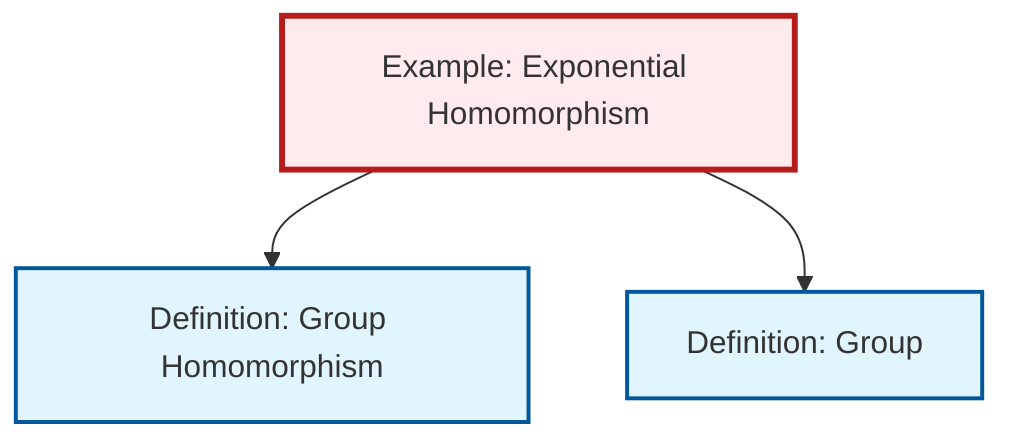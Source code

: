 graph TD
    classDef definition fill:#e1f5fe,stroke:#01579b,stroke-width:2px
    classDef theorem fill:#f3e5f5,stroke:#4a148c,stroke-width:2px
    classDef axiom fill:#fff3e0,stroke:#e65100,stroke-width:2px
    classDef example fill:#e8f5e9,stroke:#1b5e20,stroke-width:2px
    classDef current fill:#ffebee,stroke:#b71c1c,stroke-width:3px
    def-homomorphism["Definition: Group Homomorphism"]:::definition
    ex-exponential-homomorphism["Example: Exponential Homomorphism"]:::example
    def-group["Definition: Group"]:::definition
    ex-exponential-homomorphism --> def-homomorphism
    ex-exponential-homomorphism --> def-group
    class ex-exponential-homomorphism current